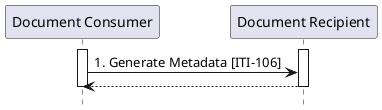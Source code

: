 @startuml
hide footbox
participant "Document Consumer" as DocumentConsumer
participant "Document Recipient" as DocumentRecipient
activate "DocumentConsumer"
activate "DocumentRecipient"
"DocumentConsumer" -> "DocumentRecipient" : 1. Generate Metadata [ITI-106]
return
deactivate "DocumentConsumer"
deactivate "DocumentRecipient"
@enduml
